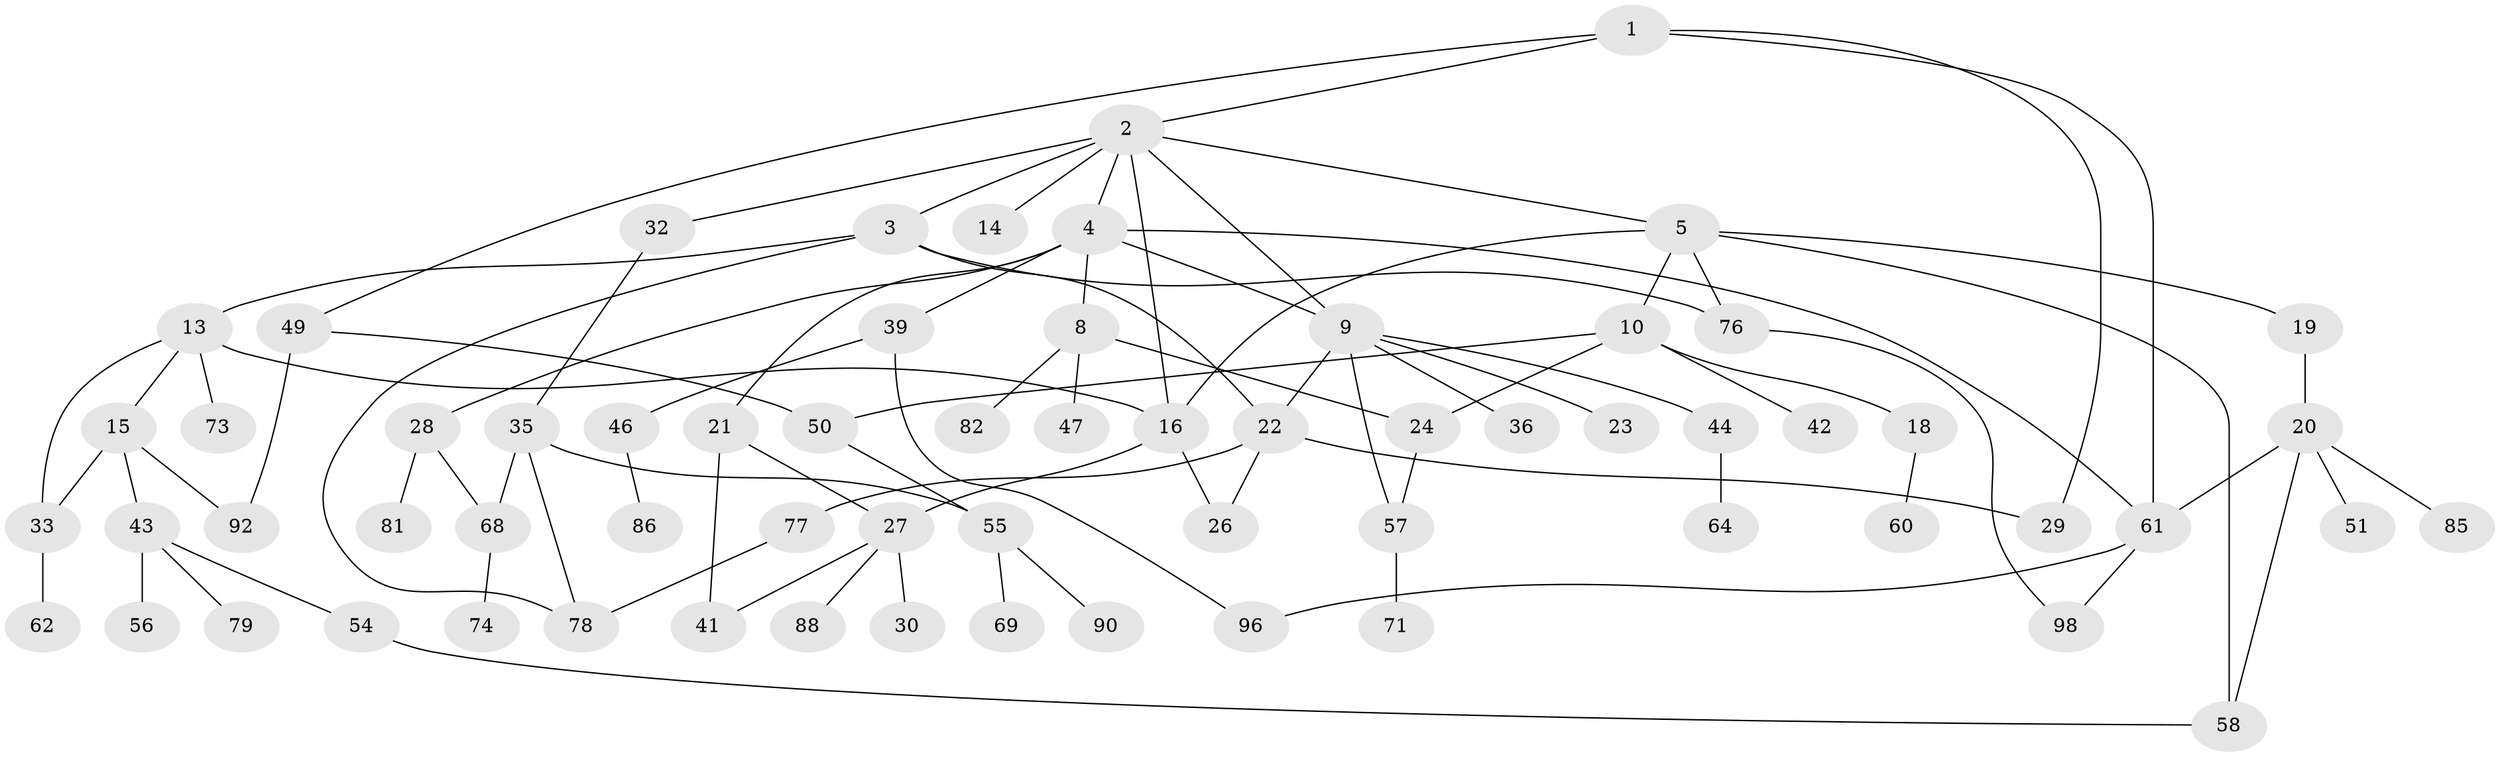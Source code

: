 // original degree distribution, {5: 0.1, 8: 0.01, 3: 0.18, 2: 0.27, 6: 0.02, 1: 0.32, 4: 0.1}
// Generated by graph-tools (version 1.1) at 2025/38/02/21/25 10:38:51]
// undirected, 65 vertices, 88 edges
graph export_dot {
graph [start="1"]
  node [color=gray90,style=filled];
  1 [super="+67"];
  2 [super="+12"];
  3;
  4 [super="+6"];
  5 [super="+7"];
  8 [super="+65"];
  9 [super="+11"];
  10 [super="+37"];
  13 [super="+72"];
  14;
  15 [super="+17"];
  16 [super="+91"];
  18 [super="+48"];
  19 [super="+38"];
  20 [super="+99"];
  21 [super="+52"];
  22 [super="+25"];
  23;
  24 [super="+87"];
  26 [super="+84"];
  27 [super="+40"];
  28 [super="+34"];
  29 [super="+31"];
  30 [super="+93"];
  32 [super="+66"];
  33 [super="+89"];
  35 [super="+95"];
  36;
  39 [super="+53"];
  41;
  42;
  43 [super="+45"];
  44;
  46;
  47;
  49 [super="+75"];
  50 [super="+63"];
  51;
  54;
  55 [super="+70"];
  56;
  57 [super="+97"];
  58 [super="+59"];
  60;
  61 [super="+100"];
  62;
  64;
  68;
  69;
  71;
  73;
  74;
  76;
  77;
  78 [super="+80"];
  79;
  81 [super="+83"];
  82;
  85;
  86 [super="+94"];
  88;
  90;
  92;
  96;
  98;
  1 -- 2;
  1 -- 49;
  1 -- 61;
  1 -- 29;
  2 -- 3;
  2 -- 4;
  2 -- 5;
  2 -- 14;
  2 -- 16;
  2 -- 32;
  2 -- 9;
  3 -- 13;
  3 -- 22;
  3 -- 76;
  3 -- 78;
  4 -- 8;
  4 -- 28;
  4 -- 9 [weight=2];
  4 -- 21;
  4 -- 39;
  4 -- 61;
  5 -- 10;
  5 -- 16;
  5 -- 19;
  5 -- 58;
  5 -- 76;
  8 -- 24;
  8 -- 47;
  8 -- 82;
  9 -- 23;
  9 -- 57;
  9 -- 22;
  9 -- 36;
  9 -- 44;
  10 -- 18;
  10 -- 42;
  10 -- 50;
  10 -- 24;
  13 -- 15;
  13 -- 73;
  13 -- 33;
  13 -- 16;
  15 -- 33;
  15 -- 43;
  15 -- 92;
  16 -- 27;
  16 -- 26;
  18 -- 60;
  19 -- 20;
  20 -- 51;
  20 -- 61;
  20 -- 85;
  20 -- 58;
  21 -- 27;
  21 -- 41;
  22 -- 26;
  22 -- 77;
  22 -- 29;
  24 -- 57;
  27 -- 30;
  27 -- 41;
  27 -- 88;
  28 -- 68;
  28 -- 81;
  32 -- 35;
  33 -- 62;
  35 -- 55 [weight=2];
  35 -- 78;
  35 -- 68;
  39 -- 46;
  39 -- 96;
  43 -- 54;
  43 -- 79;
  43 -- 56;
  44 -- 64;
  46 -- 86;
  49 -- 92;
  49 -- 50;
  50 -- 55;
  54 -- 58;
  55 -- 69;
  55 -- 90;
  57 -- 71;
  61 -- 96;
  61 -- 98;
  68 -- 74;
  76 -- 98;
  77 -- 78;
}
